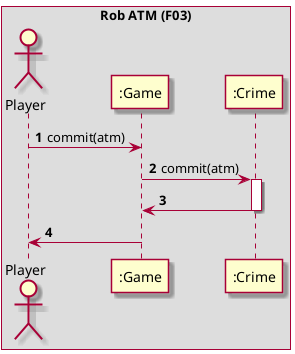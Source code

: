 @startuml
'https://plantuml.com/sequence-diagram
skin rose
autonumber

box Rob ATM (F03)
    actor "Player" as player
    participant ":Game" as game
    participant ":Crime" as crime
end box

player -> game : commit(atm)
game -> crime : commit(atm)

activate crime
crime -> game
deactivate crime

game -> player


@enduml
